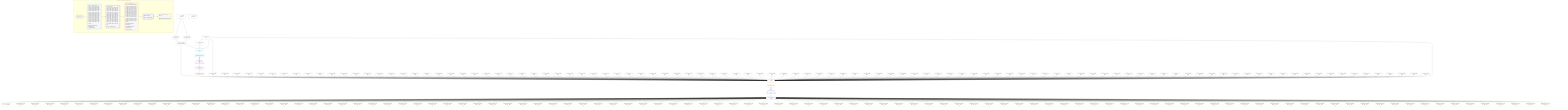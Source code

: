 %%{init: {'themeVariables': { 'fontSize': '12px'}}}%%
graph TD
    classDef path fill:#eee,stroke:#000,color:#000
    classDef plan fill:#fff,stroke-width:1px,color:#000
    classDef itemplan fill:#fff,stroke-width:2px,color:#000
    classDef unbatchedplan fill:#dff,stroke-width:1px,color:#000
    classDef sideeffectplan fill:#fcc,stroke-width:2px,color:#000
    classDef bucket fill:#f6f6f6,color:#000,stroke-width:2px,text-align:left


    %% plan dependencies
    Connection13{{"Connection[13∈0] ➊<br />ᐸ9ᐳ"}}:::plan
    Constant342{{"Constant[342∈0] ➊<br />ᐸ1ᐳ"}}:::plan
    Constant342 --> Connection13
    Connection26{{"Connection[26∈0] ➊<br />ᐸ22ᐳ"}}:::plan
    Constant342 --> Connection26
    Object12{{"Object[12∈0] ➊<br />ᐸ{pgSettings,withPgClient}ᐳ"}}:::plan
    Access10{{"Access[10∈0] ➊<br />ᐸ2.pgSettingsᐳ"}}:::plan
    Access11{{"Access[11∈0] ➊<br />ᐸ2.withPgClientᐳ"}}:::plan
    Access10 & Access11 --> Object12
    __Value2["__Value[2∈0] ➊<br />ᐸcontextᐳ"]:::plan
    __Value2 --> Access10
    __Value2 --> Access11
    __Value4["__Value[4∈0] ➊<br />ᐸrootValueᐳ"]:::plan
    Constant343{{"Constant[343∈0] ➊<br />ᐸ2ᐳ"}}:::plan
    Constant344{{"Constant[344∈0] ➊<br />ᐸ3ᐳ"}}:::plan
    Constant345{{"Constant[345∈0] ➊<br />ᐸ4ᐳ"}}:::plan
    Constant346{{"Constant[346∈0] ➊<br />ᐸ5ᐳ"}}:::plan
    Constant347{{"Constant[347∈0] ➊<br />ᐸ6ᐳ"}}:::plan
    Constant348{{"Constant[348∈0] ➊<br />ᐸ7ᐳ"}}:::plan
    Constant349{{"Constant[349∈0] ➊<br />ᐸ8ᐳ"}}:::plan
    Constant350{{"Constant[350∈0] ➊<br />ᐸ9ᐳ"}}:::plan
    Constant351{{"Constant[351∈0] ➊<br />ᐸ10ᐳ"}}:::plan
    Constant352{{"Constant[352∈0] ➊<br />ᐸ11ᐳ"}}:::plan
    Constant353{{"Constant[353∈0] ➊<br />ᐸ12ᐳ"}}:::plan
    Constant354{{"Constant[354∈0] ➊<br />ᐸ13ᐳ"}}:::plan
    Constant355{{"Constant[355∈0] ➊<br />ᐸ14ᐳ"}}:::plan
    Constant356{{"Constant[356∈0] ➊<br />ᐸ15ᐳ"}}:::plan
    Constant357{{"Constant[357∈0] ➊<br />ᐸ16ᐳ"}}:::plan
    Constant358{{"Constant[358∈0] ➊<br />ᐸ17ᐳ"}}:::plan
    Constant359{{"Constant[359∈0] ➊<br />ᐸ18ᐳ"}}:::plan
    Constant360{{"Constant[360∈0] ➊<br />ᐸ19ᐳ"}}:::plan
    Constant361{{"Constant[361∈0] ➊<br />ᐸ20ᐳ"}}:::plan
    Constant362{{"Constant[362∈0] ➊<br />ᐸ21ᐳ"}}:::plan
    Constant363{{"Constant[363∈0] ➊<br />ᐸ22ᐳ"}}:::plan
    Constant364{{"Constant[364∈0] ➊<br />ᐸ23ᐳ"}}:::plan
    Constant365{{"Constant[365∈0] ➊<br />ᐸ24ᐳ"}}:::plan
    Constant366{{"Constant[366∈0] ➊<br />ᐸ25ᐳ"}}:::plan
    Constant367{{"Constant[367∈0] ➊<br />ᐸ26ᐳ"}}:::plan
    Constant368{{"Constant[368∈0] ➊<br />ᐸ27ᐳ"}}:::plan
    Constant369{{"Constant[369∈0] ➊<br />ᐸ28ᐳ"}}:::plan
    Constant370{{"Constant[370∈0] ➊<br />ᐸ29ᐳ"}}:::plan
    Constant371{{"Constant[371∈0] ➊<br />ᐸ30ᐳ"}}:::plan
    Constant372{{"Constant[372∈0] ➊<br />ᐸ31ᐳ"}}:::plan
    Constant373{{"Constant[373∈0] ➊<br />ᐸ32ᐳ"}}:::plan
    Constant374{{"Constant[374∈0] ➊<br />ᐸ33ᐳ"}}:::plan
    Constant375{{"Constant[375∈0] ➊<br />ᐸ34ᐳ"}}:::plan
    Constant376{{"Constant[376∈0] ➊<br />ᐸ35ᐳ"}}:::plan
    Constant377{{"Constant[377∈0] ➊<br />ᐸ36ᐳ"}}:::plan
    Constant378{{"Constant[378∈0] ➊<br />ᐸ37ᐳ"}}:::plan
    Constant379{{"Constant[379∈0] ➊<br />ᐸ38ᐳ"}}:::plan
    Constant380{{"Constant[380∈0] ➊<br />ᐸ39ᐳ"}}:::plan
    Constant381{{"Constant[381∈0] ➊<br />ᐸ40ᐳ"}}:::plan
    Constant382{{"Constant[382∈0] ➊<br />ᐸ41ᐳ"}}:::plan
    Constant383{{"Constant[383∈0] ➊<br />ᐸ42ᐳ"}}:::plan
    Constant384{{"Constant[384∈0] ➊<br />ᐸ43ᐳ"}}:::plan
    Constant385{{"Constant[385∈0] ➊<br />ᐸ44ᐳ"}}:::plan
    Constant386{{"Constant[386∈0] ➊<br />ᐸ45ᐳ"}}:::plan
    Constant387{{"Constant[387∈0] ➊<br />ᐸ46ᐳ"}}:::plan
    Constant388{{"Constant[388∈0] ➊<br />ᐸ47ᐳ"}}:::plan
    Constant389{{"Constant[389∈0] ➊<br />ᐸ48ᐳ"}}:::plan
    Constant390{{"Constant[390∈0] ➊<br />ᐸ49ᐳ"}}:::plan
    Constant391{{"Constant[391∈0] ➊<br />ᐸ50ᐳ"}}:::plan
    Constant392{{"Constant[392∈0] ➊<br />ᐸ51ᐳ"}}:::plan
    Constant393{{"Constant[393∈0] ➊<br />ᐸ52ᐳ"}}:::plan
    Constant394{{"Constant[394∈0] ➊<br />ᐸ53ᐳ"}}:::plan
    Constant395{{"Constant[395∈0] ➊<br />ᐸ54ᐳ"}}:::plan
    Constant396{{"Constant[396∈0] ➊<br />ᐸ55ᐳ"}}:::plan
    Constant397{{"Constant[397∈0] ➊<br />ᐸ56ᐳ"}}:::plan
    Constant398{{"Constant[398∈0] ➊<br />ᐸ57ᐳ"}}:::plan
    Constant399{{"Constant[399∈0] ➊<br />ᐸ58ᐳ"}}:::plan
    Constant400{{"Constant[400∈0] ➊<br />ᐸ59ᐳ"}}:::plan
    Constant401{{"Constant[401∈0] ➊<br />ᐸ60ᐳ"}}:::plan
    Constant402{{"Constant[402∈0] ➊<br />ᐸ61ᐳ"}}:::plan
    Constant403{{"Constant[403∈0] ➊<br />ᐸ62ᐳ"}}:::plan
    Constant404{{"Constant[404∈0] ➊<br />ᐸ63ᐳ"}}:::plan
    Constant405{{"Constant[405∈0] ➊<br />ᐸ64ᐳ"}}:::plan
    Constant406{{"Constant[406∈0] ➊<br />ᐸ65ᐳ"}}:::plan
    Constant407{{"Constant[407∈0] ➊<br />ᐸ66ᐳ"}}:::plan
    Constant408{{"Constant[408∈0] ➊<br />ᐸ67ᐳ"}}:::plan
    Constant409{{"Constant[409∈0] ➊<br />ᐸ68ᐳ"}}:::plan
    Constant410{{"Constant[410∈0] ➊<br />ᐸ69ᐳ"}}:::plan
    Constant411{{"Constant[411∈0] ➊<br />ᐸ70ᐳ"}}:::plan
    Constant412{{"Constant[412∈0] ➊<br />ᐸ71ᐳ"}}:::plan
    Constant413{{"Constant[413∈0] ➊<br />ᐸ72ᐳ"}}:::plan
    Constant414{{"Constant[414∈0] ➊<br />ᐸ73ᐳ"}}:::plan
    Constant415{{"Constant[415∈0] ➊<br />ᐸ74ᐳ"}}:::plan
    Constant416{{"Constant[416∈0] ➊<br />ᐸ75ᐳ"}}:::plan
    Constant417{{"Constant[417∈0] ➊<br />ᐸ76ᐳ"}}:::plan
    Constant418{{"Constant[418∈0] ➊<br />ᐸ77ᐳ"}}:::plan
    Constant419{{"Constant[419∈0] ➊<br />ᐸ78ᐳ"}}:::plan
    Constant420{{"Constant[420∈0] ➊<br />ᐸ79ᐳ"}}:::plan
    Constant421{{"Constant[421∈0] ➊<br />ᐸ80ᐳ"}}:::plan
    Constant422{{"Constant[422∈0] ➊<br />ᐸ81ᐳ"}}:::plan
    Constant423{{"Constant[423∈0] ➊<br />ᐸ82ᐳ"}}:::plan
    Constant424{{"Constant[424∈0] ➊<br />ᐸ83ᐳ"}}:::plan
    Constant425{{"Constant[425∈0] ➊<br />ᐸ84ᐳ"}}:::plan
    Constant426{{"Constant[426∈0] ➊<br />ᐸ85ᐳ"}}:::plan
    Constant427{{"Constant[427∈0] ➊<br />ᐸ86ᐳ"}}:::plan
    Constant428{{"Constant[428∈0] ➊<br />ᐸ87ᐳ"}}:::plan
    Constant429{{"Constant[429∈0] ➊<br />ᐸ88ᐳ"}}:::plan
    Constant430{{"Constant[430∈0] ➊<br />ᐸ89ᐳ"}}:::plan
    Constant431{{"Constant[431∈0] ➊<br />ᐸ90ᐳ"}}:::plan
    Constant432{{"Constant[432∈0] ➊<br />ᐸ91ᐳ"}}:::plan
    Constant433{{"Constant[433∈0] ➊<br />ᐸ92ᐳ"}}:::plan
    Constant434{{"Constant[434∈0] ➊<br />ᐸ93ᐳ"}}:::plan
    Constant435{{"Constant[435∈0] ➊<br />ᐸ94ᐳ"}}:::plan
    Constant436{{"Constant[436∈0] ➊<br />ᐸ95ᐳ"}}:::plan
    Constant437{{"Constant[437∈0] ➊<br />ᐸ96ᐳ"}}:::plan
    Constant438{{"Constant[438∈0] ➊<br />ᐸ97ᐳ"}}:::plan
    Constant439{{"Constant[439∈0] ➊<br />ᐸ98ᐳ"}}:::plan
    Constant440{{"Constant[440∈0] ➊<br />ᐸ99ᐳ"}}:::plan
    Constant441{{"Constant[441∈0] ➊<br />ᐸ100ᐳ"}}:::plan
    Constant442{{"Constant[442∈0] ➊<br />ᐸ101ᐳ"}}:::plan
    Constant443{{"Constant[443∈0] ➊<br />ᐸ102ᐳ"}}:::plan
    Constant444{{"Constant[444∈0] ➊<br />ᐸ103ᐳ"}}:::plan
    PgSelect15[["PgSelect[15∈1] ➊<br />ᐸpersonᐳ"]]:::plan
    Object12 & Connection13 & Constant342 --> PgSelect15
    PgSelectRows16[["PgSelectRows[16∈1] ➊"]]:::plan
    PgSelect15 --> PgSelectRows16
    __Item17[/"__Item[17∈2]<br />ᐸ16ᐳ"\]:::itemplan
    PgSelectRows16 ==> __Item17
    PgSelectSingle18{{"PgSelectSingle[18∈2]<br />ᐸpersonᐳ"}}:::plan
    __Item17 --> PgSelectSingle18
    PgSelect28[["PgSelect[28∈3]<br />ᐸpostᐳ"]]:::plan
    PgClassExpression19{{"PgClassExpression[19∈3]<br />ᐸ__person__.”id”ᐳ"}}:::plan
    Object12 & PgClassExpression19 & Connection26 & Constant343 & Constant344 & Constant345 & Constant346 & Constant347 & Constant348 & Constant349 & Constant350 & Constant351 & Constant352 & Constant353 & Constant354 & Constant355 & Constant356 & Constant357 & Constant358 & Constant359 & Constant360 & Constant361 & Constant362 & Constant363 & Constant364 & Constant365 & Constant366 & Constant367 & Constant368 & Constant369 & Constant370 & Constant371 & Constant372 & Constant373 & Constant374 & Constant375 & Constant376 & Constant377 & Constant378 & Constant379 & Constant380 & Constant381 & Constant382 & Constant383 & Constant384 & Constant385 & Constant386 & Constant387 & Constant388 & Constant389 & Constant390 & Constant391 & Constant392 & Constant393 & Constant394 & Constant395 & Constant396 & Constant397 & Constant398 & Constant399 & Constant400 & Constant401 & Constant402 & Constant403 & Constant404 & Constant405 & Constant406 & Constant407 & Constant408 & Constant409 & Constant410 & Constant411 & Constant412 & Constant413 & Constant414 & Constant415 & Constant416 & Constant417 & Constant418 & Constant419 & Constant420 & Constant421 & Constant422 & Constant423 & Constant424 & Constant425 & Constant426 & Constant427 & Constant428 & Constant429 & Constant430 & Constant431 & Constant432 & Constant433 & Constant434 & Constant435 & Constant436 & Constant437 & Constant438 & Constant439 & Constant440 & Constant441 & Constant442 & Constant443 & Constant444 --> PgSelect28
    Constant342 -- 2 --> PgSelect28
    PgSelectSingle18 --> PgClassExpression19
    PgSelectRows29[["PgSelectRows[29∈3]"]]:::plan
    PgSelect28 --> PgSelectRows29
    __Item30[/"__Item[30∈4]<br />ᐸ29ᐳ"\]:::itemplan
    PgSelectRows29 ==> __Item30
    PgSelectSingle31{{"PgSelectSingle[31∈4]<br />ᐸpostᐳ"}}:::plan
    __Item30 --> PgSelectSingle31
    PgClassExpression32{{"PgClassExpression[32∈5]<br />ᐸ__post__.”headline”ᐳ"}}:::plan
    PgSelectSingle31 --> PgClassExpression32
    PgClassExpression35{{"PgClassExpression[35∈5]<br />ᐸ”a”.”post_...lder! */<br />)ᐳ"}}:::plan
    PgSelectSingle31 --> PgClassExpression35
    PgClassExpression38{{"PgClassExpression[38∈5]<br />ᐸ”a”.”post_...lder! */<br />)ᐳ"}}:::plan
    PgSelectSingle31 --> PgClassExpression38
    PgClassExpression41{{"PgClassExpression[41∈5]<br />ᐸ”a”.”post_...lder! */<br />)ᐳ"}}:::plan
    PgSelectSingle31 --> PgClassExpression41
    PgClassExpression44{{"PgClassExpression[44∈5]<br />ᐸ”a”.”post_...lder! */<br />)ᐳ"}}:::plan
    PgSelectSingle31 --> PgClassExpression44
    PgClassExpression47{{"PgClassExpression[47∈5]<br />ᐸ”a”.”post_...lder! */<br />)ᐳ"}}:::plan
    PgSelectSingle31 --> PgClassExpression47
    PgClassExpression50{{"PgClassExpression[50∈5]<br />ᐸ”a”.”post_...lder! */<br />)ᐳ"}}:::plan
    PgSelectSingle31 --> PgClassExpression50
    PgClassExpression53{{"PgClassExpression[53∈5]<br />ᐸ”a”.”post_...lder! */<br />)ᐳ"}}:::plan
    PgSelectSingle31 --> PgClassExpression53
    PgClassExpression56{{"PgClassExpression[56∈5]<br />ᐸ”a”.”post_...lder! */<br />)ᐳ"}}:::plan
    PgSelectSingle31 --> PgClassExpression56
    PgClassExpression59{{"PgClassExpression[59∈5]<br />ᐸ”a”.”post_...lder! */<br />)ᐳ"}}:::plan
    PgSelectSingle31 --> PgClassExpression59
    PgClassExpression62{{"PgClassExpression[62∈5]<br />ᐸ”a”.”post_...lder! */<br />)ᐳ"}}:::plan
    PgSelectSingle31 --> PgClassExpression62
    PgClassExpression65{{"PgClassExpression[65∈5]<br />ᐸ”a”.”post_...lder! */<br />)ᐳ"}}:::plan
    PgSelectSingle31 --> PgClassExpression65
    PgClassExpression68{{"PgClassExpression[68∈5]<br />ᐸ”a”.”post_...lder! */<br />)ᐳ"}}:::plan
    PgSelectSingle31 --> PgClassExpression68
    PgClassExpression71{{"PgClassExpression[71∈5]<br />ᐸ”a”.”post_...lder! */<br />)ᐳ"}}:::plan
    PgSelectSingle31 --> PgClassExpression71
    PgClassExpression74{{"PgClassExpression[74∈5]<br />ᐸ”a”.”post_...lder! */<br />)ᐳ"}}:::plan
    PgSelectSingle31 --> PgClassExpression74
    PgClassExpression77{{"PgClassExpression[77∈5]<br />ᐸ”a”.”post_...lder! */<br />)ᐳ"}}:::plan
    PgSelectSingle31 --> PgClassExpression77
    PgClassExpression80{{"PgClassExpression[80∈5]<br />ᐸ”a”.”post_...lder! */<br />)ᐳ"}}:::plan
    PgSelectSingle31 --> PgClassExpression80
    PgClassExpression83{{"PgClassExpression[83∈5]<br />ᐸ”a”.”post_...lder! */<br />)ᐳ"}}:::plan
    PgSelectSingle31 --> PgClassExpression83
    PgClassExpression86{{"PgClassExpression[86∈5]<br />ᐸ”a”.”post_...lder! */<br />)ᐳ"}}:::plan
    PgSelectSingle31 --> PgClassExpression86
    PgClassExpression89{{"PgClassExpression[89∈5]<br />ᐸ”a”.”post_...lder! */<br />)ᐳ"}}:::plan
    PgSelectSingle31 --> PgClassExpression89
    PgClassExpression92{{"PgClassExpression[92∈5]<br />ᐸ”a”.”post_...lder! */<br />)ᐳ"}}:::plan
    PgSelectSingle31 --> PgClassExpression92
    PgClassExpression95{{"PgClassExpression[95∈5]<br />ᐸ”a”.”post_...lder! */<br />)ᐳ"}}:::plan
    PgSelectSingle31 --> PgClassExpression95
    PgClassExpression98{{"PgClassExpression[98∈5]<br />ᐸ”a”.”post_...lder! */<br />)ᐳ"}}:::plan
    PgSelectSingle31 --> PgClassExpression98
    PgClassExpression101{{"PgClassExpression[101∈5]<br />ᐸ”a”.”post_...lder! */<br />)ᐳ"}}:::plan
    PgSelectSingle31 --> PgClassExpression101
    PgClassExpression104{{"PgClassExpression[104∈5]<br />ᐸ”a”.”post_...lder! */<br />)ᐳ"}}:::plan
    PgSelectSingle31 --> PgClassExpression104
    PgClassExpression107{{"PgClassExpression[107∈5]<br />ᐸ”a”.”post_...lder! */<br />)ᐳ"}}:::plan
    PgSelectSingle31 --> PgClassExpression107
    PgClassExpression110{{"PgClassExpression[110∈5]<br />ᐸ”a”.”post_...lder! */<br />)ᐳ"}}:::plan
    PgSelectSingle31 --> PgClassExpression110
    PgClassExpression113{{"PgClassExpression[113∈5]<br />ᐸ”a”.”post_...lder! */<br />)ᐳ"}}:::plan
    PgSelectSingle31 --> PgClassExpression113
    PgClassExpression116{{"PgClassExpression[116∈5]<br />ᐸ”a”.”post_...lder! */<br />)ᐳ"}}:::plan
    PgSelectSingle31 --> PgClassExpression116
    PgClassExpression119{{"PgClassExpression[119∈5]<br />ᐸ”a”.”post_...lder! */<br />)ᐳ"}}:::plan
    PgSelectSingle31 --> PgClassExpression119
    PgClassExpression122{{"PgClassExpression[122∈5]<br />ᐸ”a”.”post_...lder! */<br />)ᐳ"}}:::plan
    PgSelectSingle31 --> PgClassExpression122
    PgClassExpression125{{"PgClassExpression[125∈5]<br />ᐸ”a”.”post_...lder! */<br />)ᐳ"}}:::plan
    PgSelectSingle31 --> PgClassExpression125
    PgClassExpression128{{"PgClassExpression[128∈5]<br />ᐸ”a”.”post_...lder! */<br />)ᐳ"}}:::plan
    PgSelectSingle31 --> PgClassExpression128
    PgClassExpression131{{"PgClassExpression[131∈5]<br />ᐸ”a”.”post_...lder! */<br />)ᐳ"}}:::plan
    PgSelectSingle31 --> PgClassExpression131
    PgClassExpression134{{"PgClassExpression[134∈5]<br />ᐸ”a”.”post_...lder! */<br />)ᐳ"}}:::plan
    PgSelectSingle31 --> PgClassExpression134
    PgClassExpression137{{"PgClassExpression[137∈5]<br />ᐸ”a”.”post_...lder! */<br />)ᐳ"}}:::plan
    PgSelectSingle31 --> PgClassExpression137
    PgClassExpression140{{"PgClassExpression[140∈5]<br />ᐸ”a”.”post_...lder! */<br />)ᐳ"}}:::plan
    PgSelectSingle31 --> PgClassExpression140
    PgClassExpression143{{"PgClassExpression[143∈5]<br />ᐸ”a”.”post_...lder! */<br />)ᐳ"}}:::plan
    PgSelectSingle31 --> PgClassExpression143
    PgClassExpression146{{"PgClassExpression[146∈5]<br />ᐸ”a”.”post_...lder! */<br />)ᐳ"}}:::plan
    PgSelectSingle31 --> PgClassExpression146
    PgClassExpression149{{"PgClassExpression[149∈5]<br />ᐸ”a”.”post_...lder! */<br />)ᐳ"}}:::plan
    PgSelectSingle31 --> PgClassExpression149
    PgClassExpression152{{"PgClassExpression[152∈5]<br />ᐸ”a”.”post_...lder! */<br />)ᐳ"}}:::plan
    PgSelectSingle31 --> PgClassExpression152
    PgClassExpression155{{"PgClassExpression[155∈5]<br />ᐸ”a”.”post_...lder! */<br />)ᐳ"}}:::plan
    PgSelectSingle31 --> PgClassExpression155
    PgClassExpression158{{"PgClassExpression[158∈5]<br />ᐸ”a”.”post_...lder! */<br />)ᐳ"}}:::plan
    PgSelectSingle31 --> PgClassExpression158
    PgClassExpression161{{"PgClassExpression[161∈5]<br />ᐸ”a”.”post_...lder! */<br />)ᐳ"}}:::plan
    PgSelectSingle31 --> PgClassExpression161
    PgClassExpression164{{"PgClassExpression[164∈5]<br />ᐸ”a”.”post_...lder! */<br />)ᐳ"}}:::plan
    PgSelectSingle31 --> PgClassExpression164
    PgClassExpression167{{"PgClassExpression[167∈5]<br />ᐸ”a”.”post_...lder! */<br />)ᐳ"}}:::plan
    PgSelectSingle31 --> PgClassExpression167
    PgClassExpression170{{"PgClassExpression[170∈5]<br />ᐸ”a”.”post_...lder! */<br />)ᐳ"}}:::plan
    PgSelectSingle31 --> PgClassExpression170
    PgClassExpression173{{"PgClassExpression[173∈5]<br />ᐸ”a”.”post_...lder! */<br />)ᐳ"}}:::plan
    PgSelectSingle31 --> PgClassExpression173
    PgClassExpression176{{"PgClassExpression[176∈5]<br />ᐸ”a”.”post_...lder! */<br />)ᐳ"}}:::plan
    PgSelectSingle31 --> PgClassExpression176
    PgClassExpression179{{"PgClassExpression[179∈5]<br />ᐸ”a”.”post_...lder! */<br />)ᐳ"}}:::plan
    PgSelectSingle31 --> PgClassExpression179
    PgClassExpression182{{"PgClassExpression[182∈5]<br />ᐸ”a”.”post_...lder! */<br />)ᐳ"}}:::plan
    PgSelectSingle31 --> PgClassExpression182
    PgClassExpression185{{"PgClassExpression[185∈5]<br />ᐸ”a”.”post_...lder! */<br />)ᐳ"}}:::plan
    PgSelectSingle31 --> PgClassExpression185
    PgClassExpression188{{"PgClassExpression[188∈5]<br />ᐸ”a”.”post_...lder! */<br />)ᐳ"}}:::plan
    PgSelectSingle31 --> PgClassExpression188
    PgClassExpression191{{"PgClassExpression[191∈5]<br />ᐸ”a”.”post_...lder! */<br />)ᐳ"}}:::plan
    PgSelectSingle31 --> PgClassExpression191
    PgClassExpression194{{"PgClassExpression[194∈5]<br />ᐸ”a”.”post_...lder! */<br />)ᐳ"}}:::plan
    PgSelectSingle31 --> PgClassExpression194
    PgClassExpression197{{"PgClassExpression[197∈5]<br />ᐸ”a”.”post_...lder! */<br />)ᐳ"}}:::plan
    PgSelectSingle31 --> PgClassExpression197
    PgClassExpression200{{"PgClassExpression[200∈5]<br />ᐸ”a”.”post_...lder! */<br />)ᐳ"}}:::plan
    PgSelectSingle31 --> PgClassExpression200
    PgClassExpression203{{"PgClassExpression[203∈5]<br />ᐸ”a”.”post_...lder! */<br />)ᐳ"}}:::plan
    PgSelectSingle31 --> PgClassExpression203
    PgClassExpression206{{"PgClassExpression[206∈5]<br />ᐸ”a”.”post_...lder! */<br />)ᐳ"}}:::plan
    PgSelectSingle31 --> PgClassExpression206
    PgClassExpression209{{"PgClassExpression[209∈5]<br />ᐸ”a”.”post_...lder! */<br />)ᐳ"}}:::plan
    PgSelectSingle31 --> PgClassExpression209
    PgClassExpression212{{"PgClassExpression[212∈5]<br />ᐸ”a”.”post_...lder! */<br />)ᐳ"}}:::plan
    PgSelectSingle31 --> PgClassExpression212
    PgClassExpression215{{"PgClassExpression[215∈5]<br />ᐸ”a”.”post_...lder! */<br />)ᐳ"}}:::plan
    PgSelectSingle31 --> PgClassExpression215
    PgClassExpression218{{"PgClassExpression[218∈5]<br />ᐸ”a”.”post_...lder! */<br />)ᐳ"}}:::plan
    PgSelectSingle31 --> PgClassExpression218
    PgClassExpression221{{"PgClassExpression[221∈5]<br />ᐸ”a”.”post_...lder! */<br />)ᐳ"}}:::plan
    PgSelectSingle31 --> PgClassExpression221
    PgClassExpression224{{"PgClassExpression[224∈5]<br />ᐸ”a”.”post_...lder! */<br />)ᐳ"}}:::plan
    PgSelectSingle31 --> PgClassExpression224
    PgClassExpression227{{"PgClassExpression[227∈5]<br />ᐸ”a”.”post_...lder! */<br />)ᐳ"}}:::plan
    PgSelectSingle31 --> PgClassExpression227
    PgClassExpression230{{"PgClassExpression[230∈5]<br />ᐸ”a”.”post_...lder! */<br />)ᐳ"}}:::plan
    PgSelectSingle31 --> PgClassExpression230
    PgClassExpression233{{"PgClassExpression[233∈5]<br />ᐸ”a”.”post_...lder! */<br />)ᐳ"}}:::plan
    PgSelectSingle31 --> PgClassExpression233
    PgClassExpression236{{"PgClassExpression[236∈5]<br />ᐸ”a”.”post_...lder! */<br />)ᐳ"}}:::plan
    PgSelectSingle31 --> PgClassExpression236
    PgClassExpression239{{"PgClassExpression[239∈5]<br />ᐸ”a”.”post_...lder! */<br />)ᐳ"}}:::plan
    PgSelectSingle31 --> PgClassExpression239
    PgClassExpression242{{"PgClassExpression[242∈5]<br />ᐸ”a”.”post_...lder! */<br />)ᐳ"}}:::plan
    PgSelectSingle31 --> PgClassExpression242
    PgClassExpression245{{"PgClassExpression[245∈5]<br />ᐸ”a”.”post_...lder! */<br />)ᐳ"}}:::plan
    PgSelectSingle31 --> PgClassExpression245
    PgClassExpression248{{"PgClassExpression[248∈5]<br />ᐸ”a”.”post_...lder! */<br />)ᐳ"}}:::plan
    PgSelectSingle31 --> PgClassExpression248
    PgClassExpression251{{"PgClassExpression[251∈5]<br />ᐸ”a”.”post_...lder! */<br />)ᐳ"}}:::plan
    PgSelectSingle31 --> PgClassExpression251
    PgClassExpression254{{"PgClassExpression[254∈5]<br />ᐸ”a”.”post_...lder! */<br />)ᐳ"}}:::plan
    PgSelectSingle31 --> PgClassExpression254
    PgClassExpression257{{"PgClassExpression[257∈5]<br />ᐸ”a”.”post_...lder! */<br />)ᐳ"}}:::plan
    PgSelectSingle31 --> PgClassExpression257
    PgClassExpression260{{"PgClassExpression[260∈5]<br />ᐸ”a”.”post_...lder! */<br />)ᐳ"}}:::plan
    PgSelectSingle31 --> PgClassExpression260
    PgClassExpression263{{"PgClassExpression[263∈5]<br />ᐸ”a”.”post_...lder! */<br />)ᐳ"}}:::plan
    PgSelectSingle31 --> PgClassExpression263
    PgClassExpression266{{"PgClassExpression[266∈5]<br />ᐸ”a”.”post_...lder! */<br />)ᐳ"}}:::plan
    PgSelectSingle31 --> PgClassExpression266
    PgClassExpression269{{"PgClassExpression[269∈5]<br />ᐸ”a”.”post_...lder! */<br />)ᐳ"}}:::plan
    PgSelectSingle31 --> PgClassExpression269
    PgClassExpression272{{"PgClassExpression[272∈5]<br />ᐸ”a”.”post_...lder! */<br />)ᐳ"}}:::plan
    PgSelectSingle31 --> PgClassExpression272
    PgClassExpression275{{"PgClassExpression[275∈5]<br />ᐸ”a”.”post_...lder! */<br />)ᐳ"}}:::plan
    PgSelectSingle31 --> PgClassExpression275
    PgClassExpression278{{"PgClassExpression[278∈5]<br />ᐸ”a”.”post_...lder! */<br />)ᐳ"}}:::plan
    PgSelectSingle31 --> PgClassExpression278
    PgClassExpression281{{"PgClassExpression[281∈5]<br />ᐸ”a”.”post_...lder! */<br />)ᐳ"}}:::plan
    PgSelectSingle31 --> PgClassExpression281
    PgClassExpression284{{"PgClassExpression[284∈5]<br />ᐸ”a”.”post_...lder! */<br />)ᐳ"}}:::plan
    PgSelectSingle31 --> PgClassExpression284
    PgClassExpression287{{"PgClassExpression[287∈5]<br />ᐸ”a”.”post_...lder! */<br />)ᐳ"}}:::plan
    PgSelectSingle31 --> PgClassExpression287
    PgClassExpression290{{"PgClassExpression[290∈5]<br />ᐸ”a”.”post_...lder! */<br />)ᐳ"}}:::plan
    PgSelectSingle31 --> PgClassExpression290
    PgClassExpression293{{"PgClassExpression[293∈5]<br />ᐸ”a”.”post_...lder! */<br />)ᐳ"}}:::plan
    PgSelectSingle31 --> PgClassExpression293
    PgClassExpression296{{"PgClassExpression[296∈5]<br />ᐸ”a”.”post_...lder! */<br />)ᐳ"}}:::plan
    PgSelectSingle31 --> PgClassExpression296
    PgClassExpression299{{"PgClassExpression[299∈5]<br />ᐸ”a”.”post_...lder! */<br />)ᐳ"}}:::plan
    PgSelectSingle31 --> PgClassExpression299
    PgClassExpression302{{"PgClassExpression[302∈5]<br />ᐸ”a”.”post_...lder! */<br />)ᐳ"}}:::plan
    PgSelectSingle31 --> PgClassExpression302
    PgClassExpression305{{"PgClassExpression[305∈5]<br />ᐸ”a”.”post_...lder! */<br />)ᐳ"}}:::plan
    PgSelectSingle31 --> PgClassExpression305
    PgClassExpression308{{"PgClassExpression[308∈5]<br />ᐸ”a”.”post_...lder! */<br />)ᐳ"}}:::plan
    PgSelectSingle31 --> PgClassExpression308
    PgClassExpression311{{"PgClassExpression[311∈5]<br />ᐸ”a”.”post_...lder! */<br />)ᐳ"}}:::plan
    PgSelectSingle31 --> PgClassExpression311
    PgClassExpression314{{"PgClassExpression[314∈5]<br />ᐸ”a”.”post_...lder! */<br />)ᐳ"}}:::plan
    PgSelectSingle31 --> PgClassExpression314
    PgClassExpression317{{"PgClassExpression[317∈5]<br />ᐸ”a”.”post_...lder! */<br />)ᐳ"}}:::plan
    PgSelectSingle31 --> PgClassExpression317
    PgClassExpression320{{"PgClassExpression[320∈5]<br />ᐸ”a”.”post_...lder! */<br />)ᐳ"}}:::plan
    PgSelectSingle31 --> PgClassExpression320
    PgClassExpression323{{"PgClassExpression[323∈5]<br />ᐸ”a”.”post_...lder! */<br />)ᐳ"}}:::plan
    PgSelectSingle31 --> PgClassExpression323
    PgClassExpression326{{"PgClassExpression[326∈5]<br />ᐸ”a”.”post_...lder! */<br />)ᐳ"}}:::plan
    PgSelectSingle31 --> PgClassExpression326
    PgClassExpression329{{"PgClassExpression[329∈5]<br />ᐸ”a”.”post_...lder! */<br />)ᐳ"}}:::plan
    PgSelectSingle31 --> PgClassExpression329
    PgClassExpression332{{"PgClassExpression[332∈5]<br />ᐸ”a”.”post_...lder! */<br />)ᐳ"}}:::plan
    PgSelectSingle31 --> PgClassExpression332
    PgClassExpression335{{"PgClassExpression[335∈5]<br />ᐸ”a”.”post_...lder! */<br />)ᐳ"}}:::plan
    PgSelectSingle31 --> PgClassExpression335
    PgClassExpression338{{"PgClassExpression[338∈5]<br />ᐸ”a”.”post_...lder! */<br />)ᐳ"}}:::plan
    PgSelectSingle31 --> PgClassExpression338
    PgClassExpression341{{"PgClassExpression[341∈5]<br />ᐸ”a”.”post_...lder! */<br />)ᐳ"}}:::plan
    PgSelectSingle31 --> PgClassExpression341

    %% define steps

    subgraph "Buckets for queries/v4/json-overflow-nested"
    Bucket0("Bucket 0 (root)"):::bucket
    classDef bucket0 stroke:#696969
    class Bucket0,__Value2,__Value4,Access10,Access11,Object12,Connection13,Connection26,Constant342,Constant343,Constant344,Constant345,Constant346,Constant347,Constant348,Constant349,Constant350,Constant351,Constant352,Constant353,Constant354,Constant355,Constant356,Constant357,Constant358,Constant359,Constant360,Constant361,Constant362,Constant363,Constant364,Constant365,Constant366,Constant367,Constant368,Constant369,Constant370,Constant371,Constant372,Constant373,Constant374,Constant375,Constant376,Constant377,Constant378,Constant379,Constant380,Constant381,Constant382,Constant383,Constant384,Constant385,Constant386,Constant387,Constant388,Constant389,Constant390,Constant391,Constant392,Constant393,Constant394,Constant395,Constant396,Constant397,Constant398,Constant399,Constant400,Constant401,Constant402,Constant403,Constant404,Constant405,Constant406,Constant407,Constant408,Constant409,Constant410,Constant411,Constant412,Constant413,Constant414,Constant415,Constant416,Constant417,Constant418,Constant419,Constant420,Constant421,Constant422,Constant423,Constant424,Constant425,Constant426,Constant427,Constant428,Constant429,Constant430,Constant431,Constant432,Constant433,Constant434,Constant435,Constant436,Constant437,Constant438,Constant439,Constant440,Constant441,Constant442,Constant443,Constant444 bucket0
    Bucket1("Bucket 1 (nullableBoundary)<br />Deps: 12, 13, 342, 7, 26, 343, 344, 345, 346, 347, 348, 349, 350, 351, 352, 353, 354, 355, 356, 357, 358, 359, 360, 361, 362, 363, 364, 365, 366, 367, 368, 369, 370, 371, 372, 373, 374, 375, 376, 377, 378, 379, 380, 381, 382, 383, 384, 385, 386, 387, 388, 389, 390, 391, 392, 393, 394, 395, 396, 397, 398, 399, 400, 401, 402, 403, 404, 405, 406, 407, 408, 409, 410, 411, 412, 413, 414, 415, 416, 417, 418, 419, 420, 421, 422, 423, 424, 425, 426, 427, 428, 429, 430, 431, 432, 433, 434, 435, 436, 437, 438, 439, 440, 441, 442, 443, 444<br /><br />ROOT Connectionᐸ9ᐳ[13]<br />1: PgSelect[15]<br />2: PgSelectRows[16]"):::bucket
    classDef bucket1 stroke:#00bfff
    class Bucket1,PgSelect15,PgSelectRows16 bucket1
    Bucket2("Bucket 2 (listItem)<br />Deps: 12, 26, 342, 7, 343, 344, 345, 346, 347, 348, 349, 350, 351, 352, 353, 354, 355, 356, 357, 358, 359, 360, 361, 362, 363, 364, 365, 366, 367, 368, 369, 370, 371, 372, 373, 374, 375, 376, 377, 378, 379, 380, 381, 382, 383, 384, 385, 386, 387, 388, 389, 390, 391, 392, 393, 394, 395, 396, 397, 398, 399, 400, 401, 402, 403, 404, 405, 406, 407, 408, 409, 410, 411, 412, 413, 414, 415, 416, 417, 418, 419, 420, 421, 422, 423, 424, 425, 426, 427, 428, 429, 430, 431, 432, 433, 434, 435, 436, 437, 438, 439, 440, 441, 442, 443, 444<br /><br />ROOT __Item{2}ᐸ16ᐳ[17]"):::bucket
    classDef bucket2 stroke:#7f007f
    class Bucket2,__Item17,PgSelectSingle18 bucket2
    Bucket3("Bucket 3 (nullableBoundary)<br />Deps: 18, 12, 26, 342, 7, 343, 344, 345, 346, 347, 348, 349, 350, 351, 352, 353, 354, 355, 356, 357, 358, 359, 360, 361, 362, 363, 364, 365, 366, 367, 368, 369, 370, 371, 372, 373, 374, 375, 376, 377, 378, 379, 380, 381, 382, 383, 384, 385, 386, 387, 388, 389, 390, 391, 392, 393, 394, 395, 396, 397, 398, 399, 400, 401, 402, 403, 404, 405, 406, 407, 408, 409, 410, 411, 412, 413, 414, 415, 416, 417, 418, 419, 420, 421, 422, 423, 424, 425, 426, 427, 428, 429, 430, 431, 432, 433, 434, 435, 436, 437, 438, 439, 440, 441, 442, 443, 444<br /><br />ROOT PgSelectSingle{2}ᐸpersonᐳ[18]<br />1: <br />ᐳ: PgClassExpression[19]<br />2: PgSelect[28]<br />3: PgSelectRows[29]"):::bucket
    classDef bucket3 stroke:#ffa500
    class Bucket3,PgClassExpression19,PgSelect28,PgSelectRows29 bucket3
    Bucket4("Bucket 4 (listItem)<br /><br />ROOT __Item{4}ᐸ29ᐳ[30]"):::bucket
    classDef bucket4 stroke:#0000ff
    class Bucket4,__Item30,PgSelectSingle31 bucket4
    Bucket5("Bucket 5 (nullableBoundary)<br />Deps: 31<br /><br />ROOT PgSelectSingle{4}ᐸpostᐳ[31]"):::bucket
    classDef bucket5 stroke:#7fff00
    class Bucket5,PgClassExpression32,PgClassExpression35,PgClassExpression38,PgClassExpression41,PgClassExpression44,PgClassExpression47,PgClassExpression50,PgClassExpression53,PgClassExpression56,PgClassExpression59,PgClassExpression62,PgClassExpression65,PgClassExpression68,PgClassExpression71,PgClassExpression74,PgClassExpression77,PgClassExpression80,PgClassExpression83,PgClassExpression86,PgClassExpression89,PgClassExpression92,PgClassExpression95,PgClassExpression98,PgClassExpression101,PgClassExpression104,PgClassExpression107,PgClassExpression110,PgClassExpression113,PgClassExpression116,PgClassExpression119,PgClassExpression122,PgClassExpression125,PgClassExpression128,PgClassExpression131,PgClassExpression134,PgClassExpression137,PgClassExpression140,PgClassExpression143,PgClassExpression146,PgClassExpression149,PgClassExpression152,PgClassExpression155,PgClassExpression158,PgClassExpression161,PgClassExpression164,PgClassExpression167,PgClassExpression170,PgClassExpression173,PgClassExpression176,PgClassExpression179,PgClassExpression182,PgClassExpression185,PgClassExpression188,PgClassExpression191,PgClassExpression194,PgClassExpression197,PgClassExpression200,PgClassExpression203,PgClassExpression206,PgClassExpression209,PgClassExpression212,PgClassExpression215,PgClassExpression218,PgClassExpression221,PgClassExpression224,PgClassExpression227,PgClassExpression230,PgClassExpression233,PgClassExpression236,PgClassExpression239,PgClassExpression242,PgClassExpression245,PgClassExpression248,PgClassExpression251,PgClassExpression254,PgClassExpression257,PgClassExpression260,PgClassExpression263,PgClassExpression266,PgClassExpression269,PgClassExpression272,PgClassExpression275,PgClassExpression278,PgClassExpression281,PgClassExpression284,PgClassExpression287,PgClassExpression290,PgClassExpression293,PgClassExpression296,PgClassExpression299,PgClassExpression302,PgClassExpression305,PgClassExpression308,PgClassExpression311,PgClassExpression314,PgClassExpression317,PgClassExpression320,PgClassExpression323,PgClassExpression326,PgClassExpression329,PgClassExpression332,PgClassExpression335,PgClassExpression338,PgClassExpression341 bucket5
    Bucket0 --> Bucket1
    Bucket1 --> Bucket2
    Bucket2 --> Bucket3
    Bucket3 --> Bucket4
    Bucket4 --> Bucket5
    end